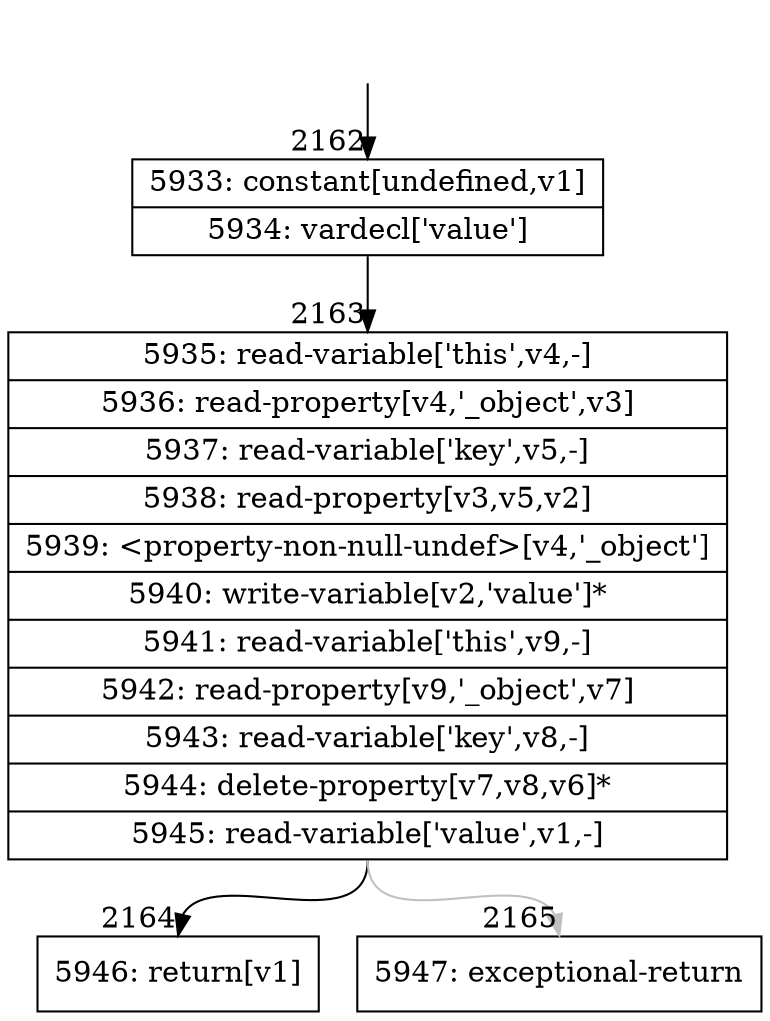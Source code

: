 digraph {
rankdir="TD"
BB_entry190[shape=none,label=""];
BB_entry190 -> BB2162 [tailport=s, headport=n, headlabel="    2162"]
BB2162 [shape=record label="{5933: constant[undefined,v1]|5934: vardecl['value']}" ] 
BB2162 -> BB2163 [tailport=s, headport=n, headlabel="      2163"]
BB2163 [shape=record label="{5935: read-variable['this',v4,-]|5936: read-property[v4,'_object',v3]|5937: read-variable['key',v5,-]|5938: read-property[v3,v5,v2]|5939: \<property-non-null-undef\>[v4,'_object']|5940: write-variable[v2,'value']*|5941: read-variable['this',v9,-]|5942: read-property[v9,'_object',v7]|5943: read-variable['key',v8,-]|5944: delete-property[v7,v8,v6]*|5945: read-variable['value',v1,-]}" ] 
BB2163 -> BB2164 [tailport=s, headport=n, headlabel="      2164"]
BB2163 -> BB2165 [tailport=s, headport=n, color=gray, headlabel="      2165"]
BB2164 [shape=record label="{5946: return[v1]}" ] 
BB2165 [shape=record label="{5947: exceptional-return}" ] 
//#$~ 1445
}
